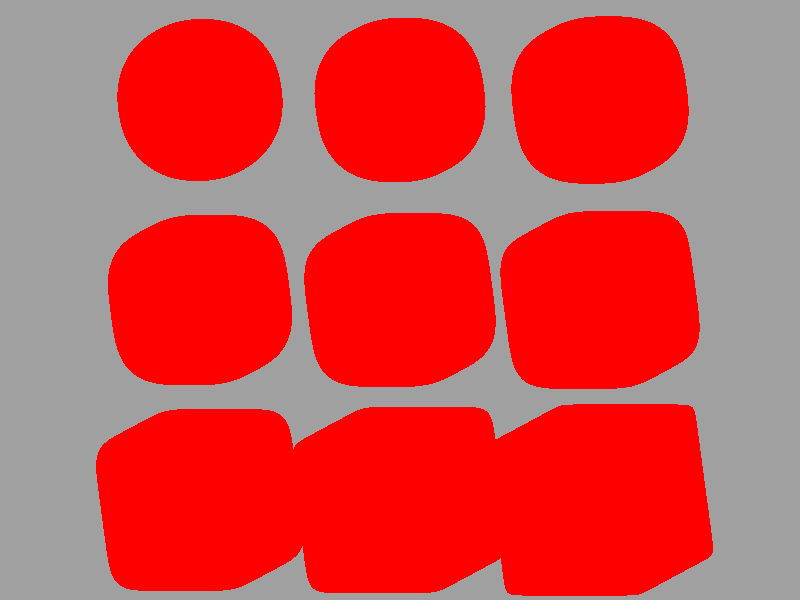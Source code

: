 // This work is licensed under the Creative Commons Attribution 3.0 Unported License.
// To view a copy of this license, visit http://creativecommons.org/licenses/by/3.0/
// or send a letter to Creative Commons, 444 Castro Street, Suite 900, Mountain View,
// California, 94041, USA.

// Persistence Of Vision raytracer version 3.5 sample file.
// POV-Ray 3.0 sample data file by Dieter Bayer, Nov. 1994
//
// This scene shows a number of cubic superellipsoids.
//
// -w320 -h240
// -w800 -h600 +a0.3
#version 3.7;
global_settings { assumed_gamma 1.0 }
#default{ finish{ ambient 0.1 diffuse 0.9 }} 

//-------------------------------------------------------------------------
// This scene uses a non-standard camera set-up. 
// (See CAMERA in the included documentation for details.) 
// If you are new to POV-Ray, you might want to try a different demo scene.
//-------------------------------------------------------------------------
camera {
  orthographic
  location <0, 0, -10>
  right 15 * 4/3 * x
  up 15 * y
  look_at <0, 0, 0>
}

light_source { <50, 50, -100> color red 0.7 green 0.7 blue 0.7 }
light_source { <0, 0, -10000> color red 0.7 green 0.7 blue 0.7 }


/*
plane { <0, 0, 1>, 2
  hollow on
  pigment { checker color red 0 green 1 blue 0 color red 0 green 0 blue 1 }
  finish { ambient 0.1 diffuse 0.4 }
}
*/
background { color rgb<1,1,1>*0.35 }   

#declare Row1 = +5;
#declare Row2 =  0;
#declare Row3 = -5;
#declare Col1 = -5;
#declare Col2 =  0;
#declare Col3 = +5;

#declare Tex =
texture {
  pigment { color red 1 green 0 blue 0 }
  finish { ambient 0.2 diffuse 0.4 phong 0.5 phong_size 5 }
}

superellipsoid { <0.9, 0.9> scale <1, 1, 1>*2 rotate <-15, 30, 0> translate <Col1, Row1, 0> texture { Tex } }

superellipsoid { <0.8, 0.8> scale <1, 1, 1>*2 rotate <-15, 30, 0> translate <Col2, Row1, 0> texture { Tex } }

superellipsoid { <0.7, 0.7> scale <1, 1, 1>*2 rotate <-15, 30, 0> translate <Col3, Row1, 0> texture { Tex } }

superellipsoid { <0.6, 0.6> scale <1, 1, 1>*2 rotate <-15, 30, 0> translate <Col1, Row2, 0> texture { Tex } }

superellipsoid { <0.5, 0.5> scale <1, 1, 1>*2 rotate <-15, 30, 0> translate <Col2, Row2, 0> texture { Tex } }

superellipsoid { <0.4, 0.4> scale <1, 1, 1>*2 rotate <-15, 30, 0> translate <Col3, Row2, 0> texture { Tex } }

superellipsoid { <0.3, 0.3> scale <1, 1, 1>*2 rotate <-15, 30, 0> translate <Col1, Row3, 0> texture { Tex } }

superellipsoid { <0.2, 0.2> scale <1, 1, 1>*2 rotate <-15, 30, 0> translate <Col2, Row3, 0> texture { Tex } }

superellipsoid { <0.1, 0.1> scale <1, 1, 1>*2 rotate <-15, 30, 0> translate <Col3, Row3, 0> texture { Tex } }

